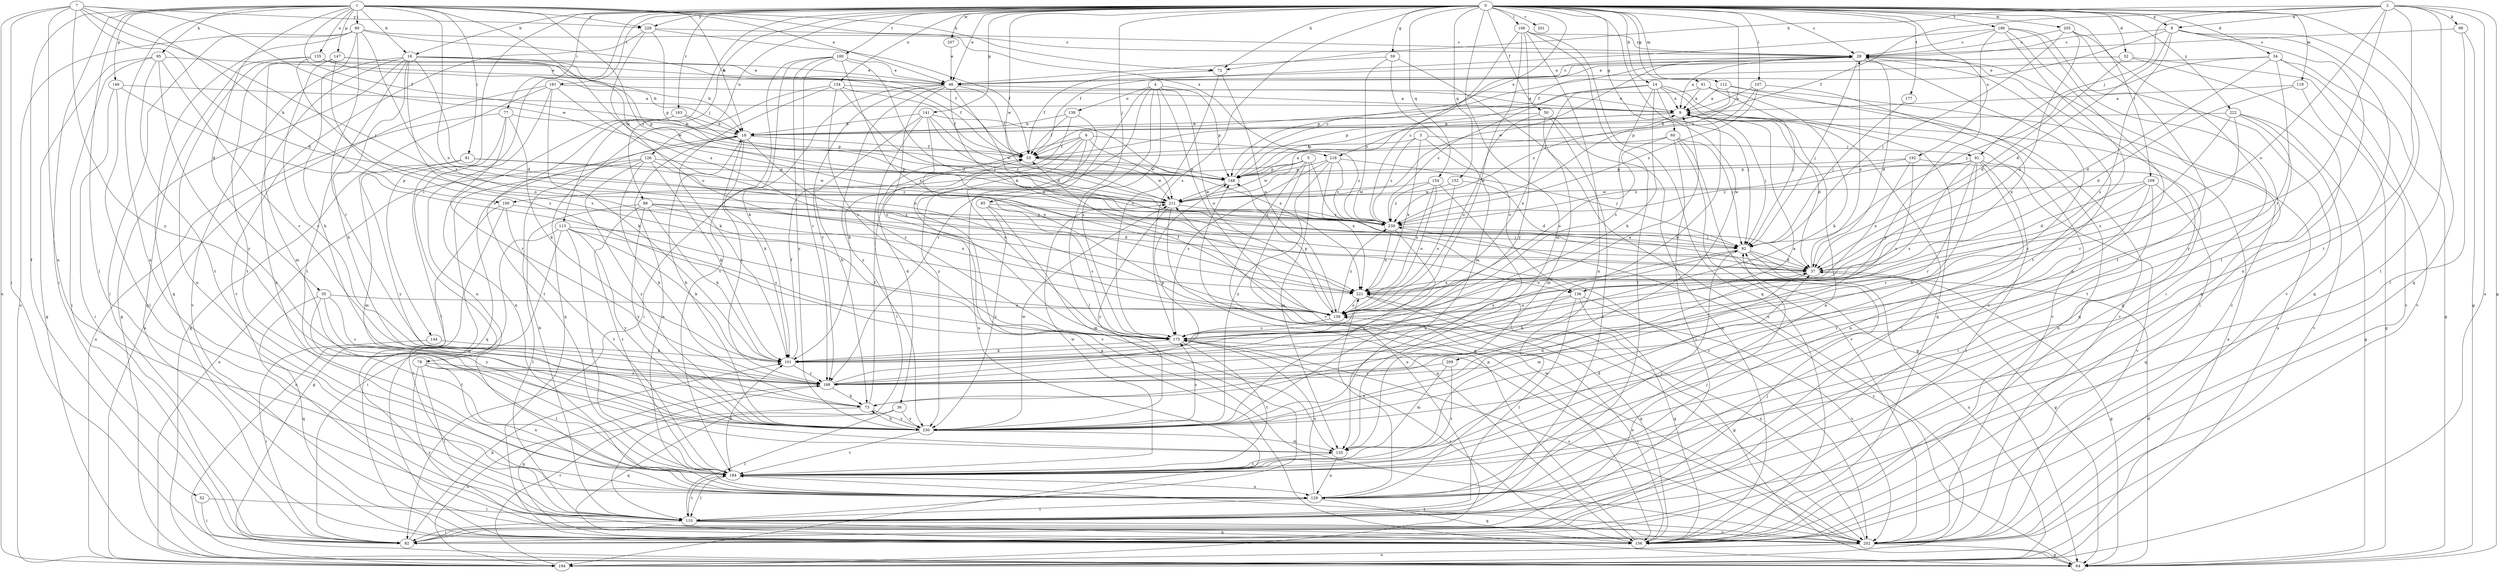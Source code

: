 strict digraph  {
0;
1;
2;
3;
4;
5;
6;
7;
8;
9;
14;
16;
18;
28;
32;
34;
35;
36;
37;
46;
50;
52;
55;
59;
60;
61;
64;
72;
73;
77;
78;
80;
81;
82;
85;
88;
91;
92;
95;
99;
100;
101;
106;
107;
109;
110;
112;
113;
119;
120;
126;
129;
134;
135;
136;
138;
139;
141;
144;
146;
147;
148;
152;
154;
156;
163;
166;
175;
177;
180;
181;
184;
192;
194;
196;
201;
202;
205;
207;
209;
211;
218;
221;
222;
229;
230;
239;
0 -> 8  [label=a];
0 -> 14  [label=b];
0 -> 16  [label=b];
0 -> 28  [label=c];
0 -> 32  [label=d];
0 -> 34  [label=d];
0 -> 46  [label=e];
0 -> 50  [label=f];
0 -> 59  [label=g];
0 -> 60  [label=g];
0 -> 61  [label=g];
0 -> 72  [label=h];
0 -> 77  [label=i];
0 -> 78  [label=i];
0 -> 85  [label=j];
0 -> 88  [label=j];
0 -> 106  [label=l];
0 -> 107  [label=l];
0 -> 109  [label=l];
0 -> 112  [label=m];
0 -> 113  [label=m];
0 -> 119  [label=m];
0 -> 120  [label=m];
0 -> 126  [label=n];
0 -> 134  [label=o];
0 -> 141  [label=p];
0 -> 144  [label=p];
0 -> 152  [label=q];
0 -> 154  [label=q];
0 -> 156  [label=q];
0 -> 163  [label=r];
0 -> 175  [label=s];
0 -> 177  [label=t];
0 -> 180  [label=t];
0 -> 181  [label=t];
0 -> 192  [label=u];
0 -> 196  [label=v];
0 -> 201  [label=v];
0 -> 205  [label=w];
0 -> 207  [label=w];
0 -> 209  [label=w];
0 -> 211  [label=w];
0 -> 218  [label=x];
0 -> 222  [label=y];
0 -> 229  [label=y];
0 -> 239  [label=z];
1 -> 16  [label=b];
1 -> 18  [label=b];
1 -> 35  [label=d];
1 -> 46  [label=e];
1 -> 52  [label=f];
1 -> 55  [label=f];
1 -> 72  [label=h];
1 -> 80  [label=i];
1 -> 81  [label=i];
1 -> 82  [label=i];
1 -> 95  [label=k];
1 -> 110  [label=l];
1 -> 129  [label=n];
1 -> 135  [label=o];
1 -> 136  [label=o];
1 -> 146  [label=p];
1 -> 147  [label=p];
1 -> 218  [label=x];
1 -> 221  [label=x];
1 -> 229  [label=y];
1 -> 239  [label=z];
2 -> 8  [label=a];
2 -> 55  [label=f];
2 -> 64  [label=g];
2 -> 72  [label=h];
2 -> 91  [label=j];
2 -> 99  [label=k];
2 -> 110  [label=l];
2 -> 136  [label=o];
2 -> 166  [label=r];
2 -> 184  [label=t];
2 -> 194  [label=u];
3 -> 55  [label=f];
3 -> 91  [label=j];
3 -> 136  [label=o];
3 -> 221  [label=x];
3 -> 239  [label=z];
4 -> 110  [label=l];
4 -> 138  [label=o];
4 -> 139  [label=o];
4 -> 148  [label=p];
4 -> 166  [label=r];
4 -> 175  [label=s];
4 -> 194  [label=u];
4 -> 202  [label=v];
5 -> 100  [label=k];
5 -> 120  [label=m];
5 -> 148  [label=p];
5 -> 156  [label=q];
5 -> 194  [label=u];
5 -> 202  [label=v];
5 -> 211  [label=w];
6 -> 36  [label=d];
6 -> 55  [label=f];
6 -> 64  [label=g];
6 -> 175  [label=s];
6 -> 202  [label=v];
6 -> 211  [label=w];
6 -> 239  [label=z];
7 -> 37  [label=d];
7 -> 82  [label=i];
7 -> 92  [label=j];
7 -> 100  [label=k];
7 -> 129  [label=n];
7 -> 194  [label=u];
7 -> 211  [label=w];
7 -> 229  [label=y];
7 -> 230  [label=y];
8 -> 28  [label=c];
8 -> 37  [label=d];
8 -> 55  [label=f];
8 -> 129  [label=n];
8 -> 156  [label=q];
8 -> 175  [label=s];
8 -> 184  [label=t];
9 -> 18  [label=b];
9 -> 37  [label=d];
9 -> 82  [label=i];
9 -> 92  [label=j];
9 -> 101  [label=k];
9 -> 148  [label=p];
14 -> 9  [label=a];
14 -> 92  [label=j];
14 -> 101  [label=k];
14 -> 139  [label=o];
14 -> 156  [label=q];
14 -> 175  [label=s];
14 -> 202  [label=v];
14 -> 239  [label=z];
16 -> 37  [label=d];
16 -> 46  [label=e];
16 -> 64  [label=g];
16 -> 73  [label=h];
16 -> 129  [label=n];
16 -> 148  [label=p];
16 -> 175  [label=s];
16 -> 184  [label=t];
16 -> 202  [label=v];
16 -> 211  [label=w];
18 -> 55  [label=f];
18 -> 101  [label=k];
18 -> 129  [label=n];
18 -> 156  [label=q];
18 -> 166  [label=r];
18 -> 175  [label=s];
28 -> 9  [label=a];
28 -> 37  [label=d];
28 -> 46  [label=e];
28 -> 92  [label=j];
28 -> 148  [label=p];
28 -> 156  [label=q];
28 -> 211  [label=w];
28 -> 230  [label=y];
32 -> 37  [label=d];
32 -> 46  [label=e];
32 -> 82  [label=i];
32 -> 202  [label=v];
34 -> 37  [label=d];
34 -> 46  [label=e];
34 -> 64  [label=g];
34 -> 92  [label=j];
34 -> 202  [label=v];
34 -> 230  [label=y];
35 -> 139  [label=o];
35 -> 156  [label=q];
35 -> 166  [label=r];
35 -> 184  [label=t];
35 -> 230  [label=y];
36 -> 110  [label=l];
36 -> 156  [label=q];
36 -> 230  [label=y];
37 -> 28  [label=c];
37 -> 64  [label=g];
37 -> 120  [label=m];
37 -> 221  [label=x];
46 -> 9  [label=a];
46 -> 28  [label=c];
46 -> 37  [label=d];
46 -> 55  [label=f];
46 -> 82  [label=i];
46 -> 166  [label=r];
46 -> 175  [label=s];
46 -> 221  [label=x];
46 -> 230  [label=y];
50 -> 18  [label=b];
50 -> 110  [label=l];
50 -> 120  [label=m];
50 -> 139  [label=o];
50 -> 156  [label=q];
52 -> 82  [label=i];
52 -> 110  [label=l];
55 -> 148  [label=p];
55 -> 211  [label=w];
59 -> 46  [label=e];
59 -> 120  [label=m];
59 -> 194  [label=u];
59 -> 239  [label=z];
60 -> 55  [label=f];
60 -> 64  [label=g];
60 -> 82  [label=i];
60 -> 92  [label=j];
60 -> 139  [label=o];
60 -> 202  [label=v];
61 -> 9  [label=a];
61 -> 92  [label=j];
61 -> 101  [label=k];
61 -> 148  [label=p];
61 -> 202  [label=v];
64 -> 37  [label=d];
64 -> 239  [label=z];
72 -> 55  [label=f];
72 -> 139  [label=o];
72 -> 175  [label=s];
73 -> 55  [label=f];
73 -> 194  [label=u];
73 -> 230  [label=y];
77 -> 18  [label=b];
77 -> 101  [label=k];
77 -> 110  [label=l];
77 -> 166  [label=r];
77 -> 194  [label=u];
78 -> 110  [label=l];
78 -> 129  [label=n];
78 -> 166  [label=r];
78 -> 184  [label=t];
78 -> 202  [label=v];
80 -> 28  [label=c];
80 -> 55  [label=f];
80 -> 73  [label=h];
80 -> 82  [label=i];
80 -> 156  [label=q];
80 -> 166  [label=r];
80 -> 194  [label=u];
80 -> 221  [label=x];
81 -> 120  [label=m];
81 -> 148  [label=p];
81 -> 230  [label=y];
81 -> 239  [label=z];
82 -> 28  [label=c];
82 -> 92  [label=j];
82 -> 101  [label=k];
85 -> 120  [label=m];
85 -> 175  [label=s];
85 -> 230  [label=y];
85 -> 239  [label=z];
88 -> 37  [label=d];
88 -> 101  [label=k];
88 -> 110  [label=l];
88 -> 184  [label=t];
88 -> 221  [label=x];
88 -> 230  [label=y];
88 -> 239  [label=z];
91 -> 73  [label=h];
91 -> 82  [label=i];
91 -> 129  [label=n];
91 -> 148  [label=p];
91 -> 166  [label=r];
91 -> 175  [label=s];
91 -> 202  [label=v];
91 -> 239  [label=z];
92 -> 37  [label=d];
92 -> 64  [label=g];
92 -> 73  [label=h];
92 -> 139  [label=o];
92 -> 194  [label=u];
95 -> 46  [label=e];
95 -> 64  [label=g];
95 -> 82  [label=i];
95 -> 166  [label=r];
95 -> 184  [label=t];
95 -> 230  [label=y];
99 -> 28  [label=c];
99 -> 64  [label=g];
99 -> 110  [label=l];
100 -> 64  [label=g];
100 -> 184  [label=t];
100 -> 194  [label=u];
100 -> 239  [label=z];
101 -> 9  [label=a];
101 -> 55  [label=f];
101 -> 166  [label=r];
106 -> 28  [label=c];
106 -> 110  [label=l];
106 -> 129  [label=n];
106 -> 139  [label=o];
106 -> 156  [label=q];
106 -> 230  [label=y];
106 -> 239  [label=z];
107 -> 9  [label=a];
107 -> 148  [label=p];
107 -> 221  [label=x];
107 -> 239  [label=z];
109 -> 37  [label=d];
109 -> 110  [label=l];
109 -> 156  [label=q];
109 -> 166  [label=r];
109 -> 184  [label=t];
109 -> 211  [label=w];
110 -> 18  [label=b];
110 -> 82  [label=i];
110 -> 92  [label=j];
110 -> 156  [label=q];
110 -> 184  [label=t];
110 -> 202  [label=v];
112 -> 9  [label=a];
112 -> 156  [label=q];
112 -> 194  [label=u];
112 -> 239  [label=z];
113 -> 82  [label=i];
113 -> 92  [label=j];
113 -> 101  [label=k];
113 -> 110  [label=l];
113 -> 175  [label=s];
113 -> 184  [label=t];
113 -> 230  [label=y];
119 -> 9  [label=a];
119 -> 37  [label=d];
119 -> 64  [label=g];
120 -> 129  [label=n];
120 -> 184  [label=t];
126 -> 73  [label=h];
126 -> 101  [label=k];
126 -> 148  [label=p];
126 -> 156  [label=q];
126 -> 194  [label=u];
126 -> 211  [label=w];
126 -> 230  [label=y];
129 -> 9  [label=a];
129 -> 92  [label=j];
129 -> 110  [label=l];
129 -> 156  [label=q];
129 -> 175  [label=s];
129 -> 221  [label=x];
134 -> 9  [label=a];
134 -> 55  [label=f];
134 -> 92  [label=j];
134 -> 101  [label=k];
134 -> 156  [label=q];
134 -> 175  [label=s];
135 -> 18  [label=b];
135 -> 46  [label=e];
135 -> 55  [label=f];
135 -> 129  [label=n];
135 -> 139  [label=o];
135 -> 156  [label=q];
136 -> 101  [label=k];
136 -> 110  [label=l];
136 -> 139  [label=o];
136 -> 156  [label=q];
136 -> 202  [label=v];
138 -> 18  [label=b];
138 -> 55  [label=f];
138 -> 101  [label=k];
138 -> 230  [label=y];
139 -> 55  [label=f];
139 -> 148  [label=p];
139 -> 175  [label=s];
139 -> 239  [label=z];
141 -> 18  [label=b];
141 -> 73  [label=h];
141 -> 110  [label=l];
141 -> 139  [label=o];
141 -> 211  [label=w];
141 -> 221  [label=x];
141 -> 239  [label=z];
144 -> 82  [label=i];
144 -> 101  [label=k];
146 -> 9  [label=a];
146 -> 82  [label=i];
146 -> 110  [label=l];
146 -> 139  [label=o];
147 -> 18  [label=b];
147 -> 46  [label=e];
147 -> 120  [label=m];
147 -> 166  [label=r];
147 -> 175  [label=s];
147 -> 184  [label=t];
148 -> 28  [label=c];
148 -> 211  [label=w];
152 -> 37  [label=d];
152 -> 139  [label=o];
152 -> 211  [label=w];
154 -> 139  [label=o];
154 -> 211  [label=w];
154 -> 221  [label=x];
154 -> 230  [label=y];
154 -> 239  [label=z];
156 -> 139  [label=o];
156 -> 148  [label=p];
156 -> 175  [label=s];
163 -> 18  [label=b];
163 -> 129  [label=n];
163 -> 148  [label=p];
163 -> 184  [label=t];
166 -> 9  [label=a];
166 -> 73  [label=h];
166 -> 148  [label=p];
166 -> 156  [label=q];
175 -> 101  [label=k];
175 -> 184  [label=t];
175 -> 202  [label=v];
177 -> 92  [label=j];
180 -> 37  [label=d];
180 -> 46  [label=e];
180 -> 101  [label=k];
180 -> 166  [label=r];
180 -> 184  [label=t];
180 -> 221  [label=x];
180 -> 230  [label=y];
181 -> 9  [label=a];
181 -> 64  [label=g];
181 -> 101  [label=k];
181 -> 129  [label=n];
181 -> 139  [label=o];
181 -> 194  [label=u];
184 -> 37  [label=d];
184 -> 101  [label=k];
184 -> 110  [label=l];
184 -> 129  [label=n];
184 -> 211  [label=w];
192 -> 129  [label=n];
192 -> 148  [label=p];
192 -> 175  [label=s];
192 -> 221  [label=x];
192 -> 239  [label=z];
194 -> 9  [label=a];
194 -> 166  [label=r];
196 -> 28  [label=c];
196 -> 55  [label=f];
196 -> 129  [label=n];
196 -> 156  [label=q];
196 -> 184  [label=t];
196 -> 202  [label=v];
196 -> 230  [label=y];
202 -> 28  [label=c];
202 -> 64  [label=g];
202 -> 175  [label=s];
202 -> 184  [label=t];
202 -> 194  [label=u];
202 -> 211  [label=w];
202 -> 221  [label=x];
205 -> 28  [label=c];
205 -> 82  [label=i];
205 -> 92  [label=j];
205 -> 184  [label=t];
205 -> 221  [label=x];
207 -> 46  [label=e];
209 -> 120  [label=m];
209 -> 166  [label=r];
209 -> 184  [label=t];
211 -> 9  [label=a];
211 -> 156  [label=q];
211 -> 230  [label=y];
211 -> 239  [label=z];
218 -> 92  [label=j];
218 -> 148  [label=p];
218 -> 175  [label=s];
218 -> 221  [label=x];
218 -> 230  [label=y];
218 -> 239  [label=z];
221 -> 64  [label=g];
221 -> 139  [label=o];
221 -> 156  [label=q];
222 -> 18  [label=b];
222 -> 64  [label=g];
222 -> 166  [label=r];
222 -> 175  [label=s];
222 -> 184  [label=t];
222 -> 202  [label=v];
229 -> 28  [label=c];
229 -> 55  [label=f];
229 -> 139  [label=o];
229 -> 148  [label=p];
229 -> 202  [label=v];
230 -> 18  [label=b];
230 -> 37  [label=d];
230 -> 73  [label=h];
230 -> 120  [label=m];
230 -> 175  [label=s];
230 -> 184  [label=t];
230 -> 211  [label=w];
239 -> 92  [label=j];
239 -> 221  [label=x];
239 -> 230  [label=y];
}
